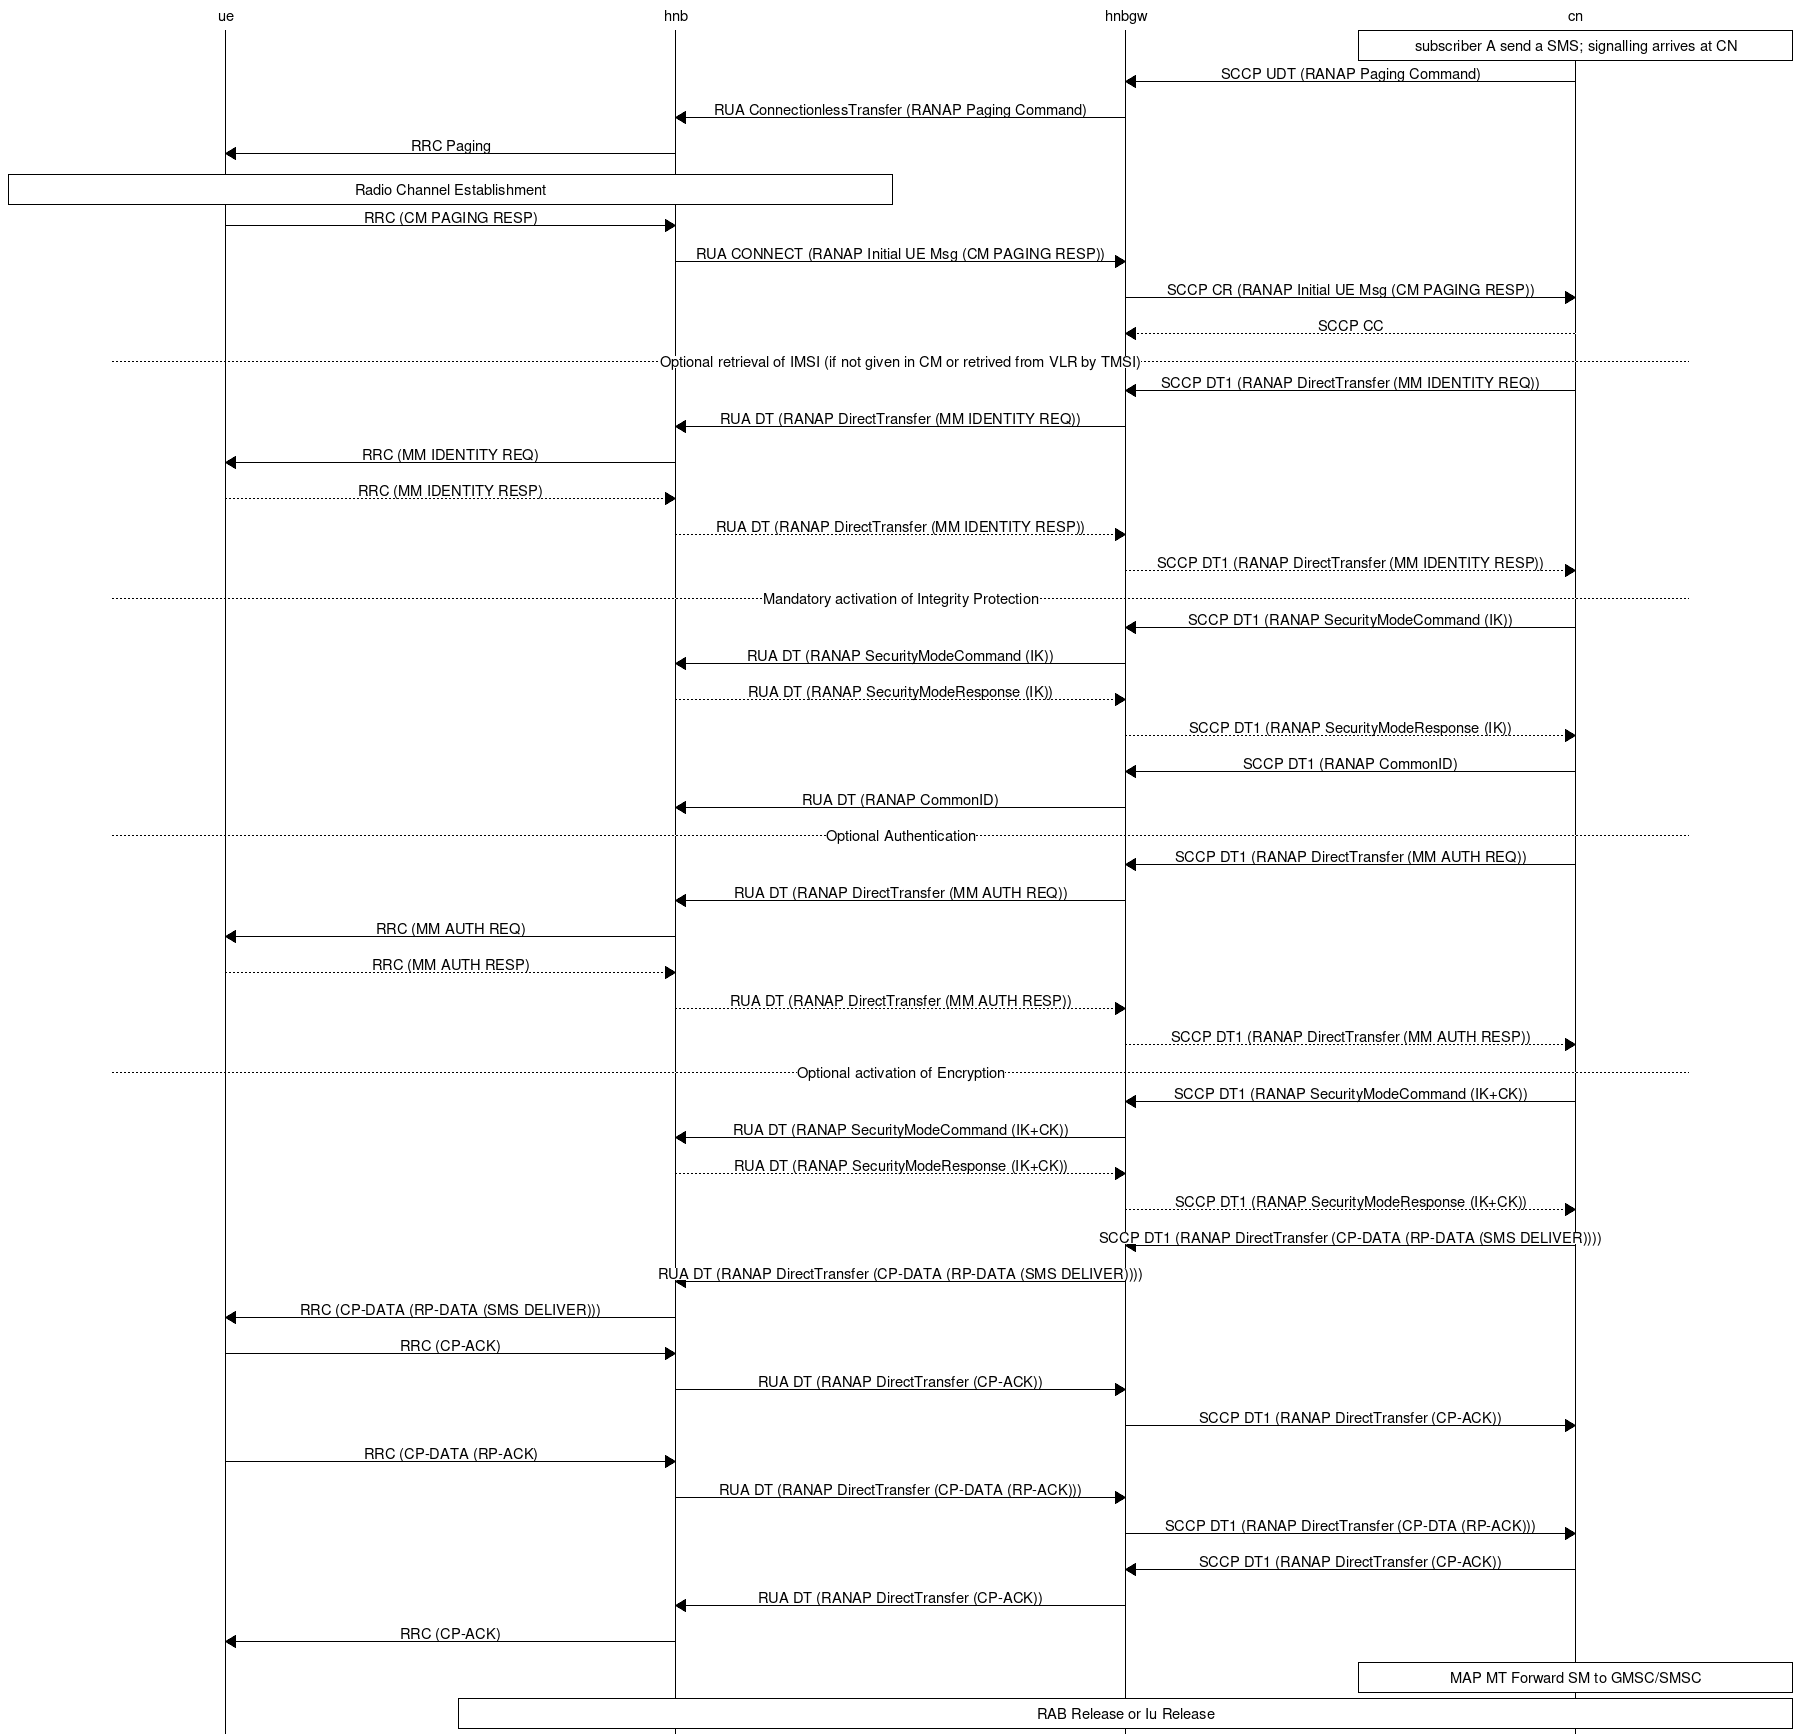 msc {
	hscale = "3";
	ue,hnb,hnbgw,cn;

	cn box cn	[ label = "subscriber A send a SMS; signalling arrives at CN" ];

	cn => hnbgw	[ label = "SCCP UDT (RANAP Paging Command)" ];
	hnbgw => hnb	[ label = "RUA ConnectionlessTransfer (RANAP Paging Command)" ];
	hnb => ue 	[ label = "RRC Paging" ];
	
	ue box hnb	[ label = "Radio Channel Establishment" ];
	ue => hnb 	[ label = "RRC (CM PAGING RESP)" ] ;
	hnb => hnbgw 	[ label = "RUA CONNECT (RANAP Initial UE Msg (CM PAGING RESP))" ];
	hnbgw => cn	[ label = "SCCP CR (RANAP Initial UE Msg (CM PAGING RESP))" ];
	cn >> hnbgw	[ label = "SCCP CC" ];

	---		[ label = "Optional retrieval of IMSI (if not given in CM or retrived from VLR by TMSI)" ];
	cn => hnbgw	[ label = "SCCP DT1 (RANAP DirectTransfer (MM IDENTITY REQ))" ];
	hnbgw => hnb	[ label = "RUA DT (RANAP DirectTransfer (MM IDENTITY REQ))" ];
	hnb => ue	[ label = "RRC (MM IDENTITY REQ)" ];
	ue >> hnb	[ label = "RRC (MM IDENTITY RESP)" ];
	hnb >> hnbgw	[ label = "RUA DT (RANAP DirectTransfer (MM IDENTITY RESP))" ];
	hnbgw >> cn	[ label = "SCCP DT1 (RANAP DirectTransfer (MM IDENTITY RESP))" ];

	---		[ label = "Mandatory activation of Integrity Protection" ];
	cn => hnbgw	[ label = "SCCP DT1 (RANAP SecurityModeCommand (IK))" ];
	hnbgw => hnb	[ label = "RUA DT (RANAP SecurityModeCommand (IK))" ];
	hnb >> hnbgw	[ label = "RUA DT (RANAP SecurityModeResponse (IK))" ];
	hnbgw >> cn	[ label = "SCCP DT1 (RANAP SecurityModeResponse (IK))" ];

	cn => hnbgw	[ label = "SCCP DT1 (RANAP CommonID)" ];
	hnbgw => hnb	[ label = "RUA DT (RANAP CommonID)" ];

	---		[ label = "Optional Authentication" ];
	cn => hnbgw	[ label = "SCCP DT1 (RANAP DirectTransfer (MM AUTH REQ))" ];
	hnbgw => hnb	[ label = "RUA DT (RANAP DirectTransfer (MM AUTH REQ))" ];
	hnb => ue	[ label = "RRC (MM AUTH REQ)" ];
	ue >> hnb	[ label = "RRC (MM AUTH RESP)" ];
	hnb >> hnbgw	[ label = "RUA DT (RANAP DirectTransfer (MM AUTH RESP))" ];
	hnbgw >> cn	[ label = "SCCP DT1 (RANAP DirectTransfer (MM AUTH RESP))" ];

	---		[ label = "Optional activation of Encryption" ];
	cn => hnbgw	[ label = "SCCP DT1 (RANAP SecurityModeCommand (IK+CK))" ];
	hnbgw => hnb	[ label = "RUA DT (RANAP SecurityModeCommand (IK+CK))" ];
	hnb >> hnbgw	[ label = "RUA DT (RANAP SecurityModeResponse (IK+CK))" ];
	hnbgw >> cn	[ label = "SCCP DT1 (RANAP SecurityModeResponse (IK+CK))" ];

	cn => hnbgw	[ label = "SCCP DT1 (RANAP DirectTransfer (CP-DATA (RP-DATA (SMS DELIVER))))" ];
	hnbgw => hnb	[ label = "RUA DT (RANAP DirectTransfer (CP-DATA (RP-DATA (SMS DELIVER))))" ];
	hnb => ue	[ label = "RRC (CP-DATA (RP-DATA (SMS DELIVER)))" ];

	ue => hnb	[ label = "RRC (CP-ACK)" ];
	hnb => hnbgw	[ label = "RUA DT (RANAP DirectTransfer (CP-ACK))" ];
	hnbgw => cn	[ label = "SCCP DT1 (RANAP DirectTransfer (CP-ACK))" ];
	
	ue => hnb	[ label = "RRC (CP-DATA (RP-ACK)" ];
	hnb => hnbgw	[ label = "RUA DT (RANAP DirectTransfer (CP-DATA (RP-ACK)))" ];
	hnbgw => cn	[ label = "SCCP DT1 (RANAP DirectTransfer (CP-DTA (RP-ACK)))" ];

	cn => hnbgw	[ label = "SCCP DT1 (RANAP DirectTransfer (CP-ACK))" ];
	hnbgw => hnb	[ label = "RUA DT (RANAP DirectTransfer (CP-ACK))" ];
	hnb => ue	[ label = "RRC (CP-ACK)" ];

	cn box cn	[ label = "MAP MT Forward SM to GMSC/SMSC" ];

	cn box hnb	[ label = "RAB Release or Iu Release" ];
}
